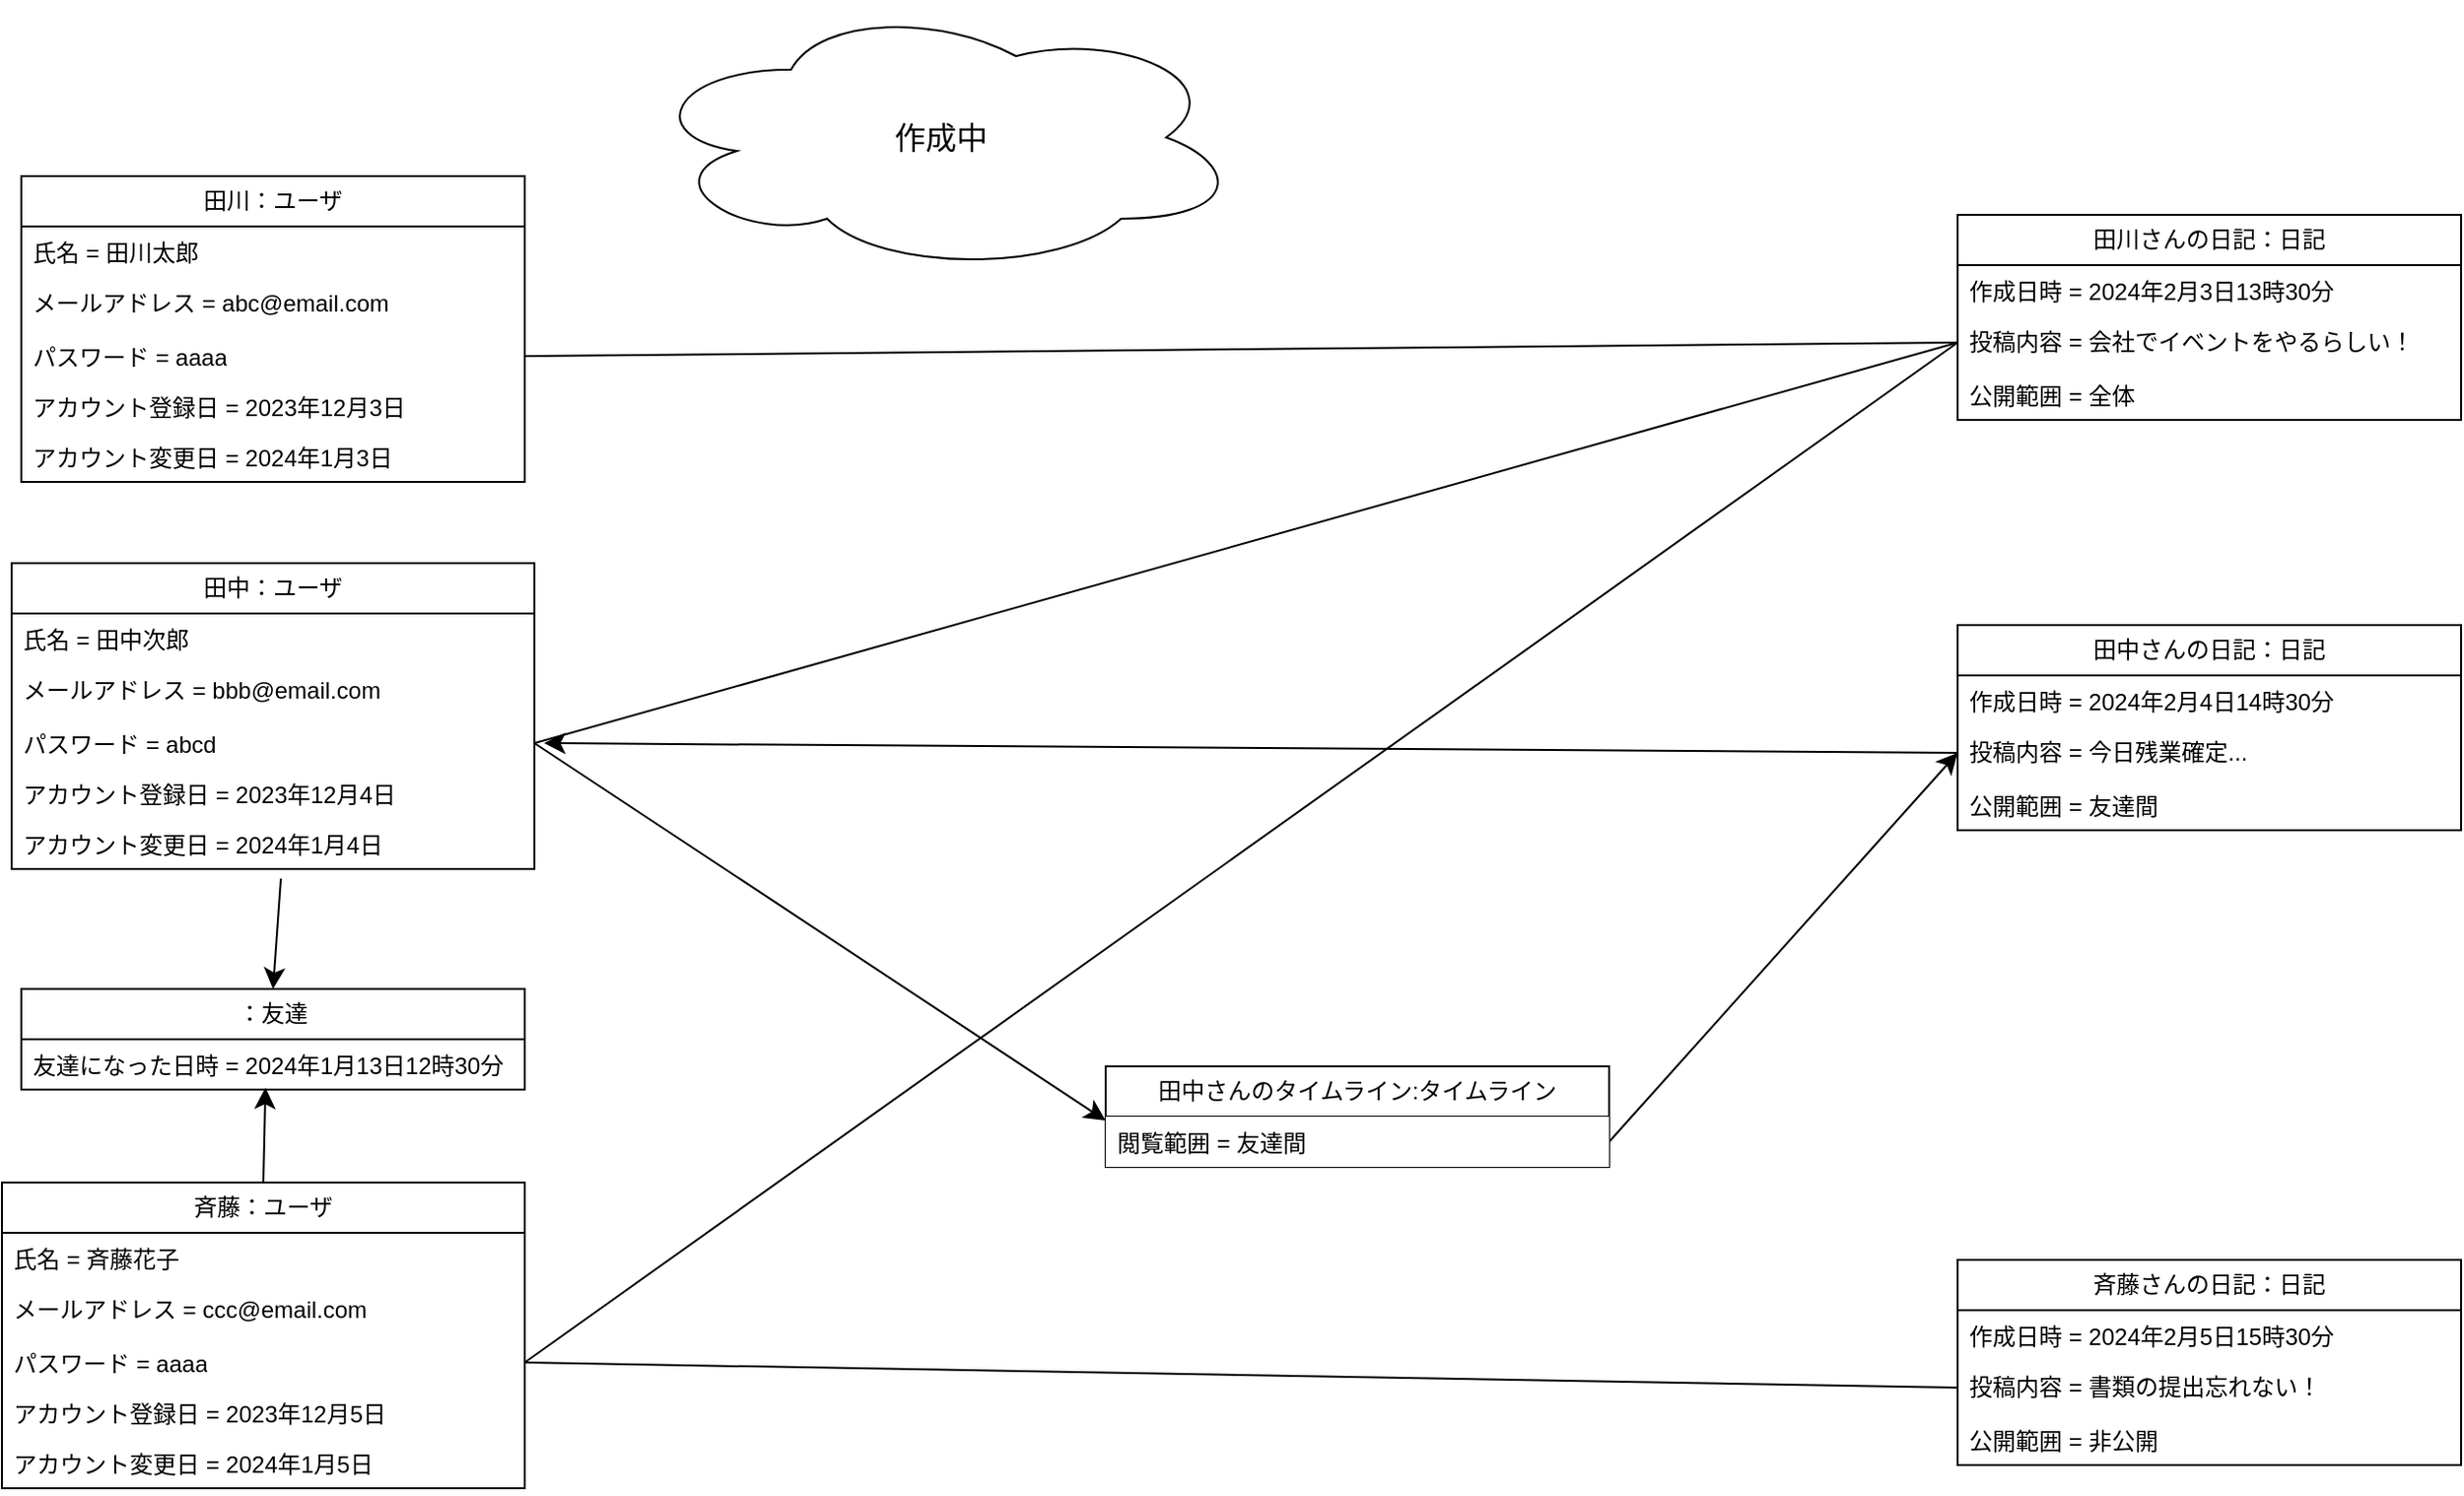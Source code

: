 <mxfile version="22.1.11" type="device">
  <diagram name="ページ1" id="riSVBeFmMrVej5-FhOZP">
    <mxGraphModel dx="1834" dy="1191" grid="1" gridSize="10" guides="1" tooltips="1" connect="1" arrows="1" fold="1" page="0" pageScale="1" pageWidth="827" pageHeight="1169" math="0" shadow="0">
      <root>
        <mxCell id="0" />
        <mxCell id="1" parent="0" />
        <mxCell id="CRwQtwmsNH5E5zE7e5ZG-1" value="田川：ユーザ" style="swimlane;fontStyle=0;childLayout=stackLayout;horizontal=1;startSize=26;fillColor=none;horizontalStack=0;resizeParent=1;resizeParentMax=0;resizeLast=0;collapsible=1;marginBottom=0;whiteSpace=wrap;html=1;" parent="1" vertex="1">
          <mxGeometry x="-100" y="-240" width="260" height="158" as="geometry" />
        </mxCell>
        <mxCell id="CRwQtwmsNH5E5zE7e5ZG-2" value="氏名 = 田川太郎" style="text;strokeColor=none;fillColor=none;align=left;verticalAlign=top;spacingLeft=4;spacingRight=4;overflow=hidden;rotatable=0;points=[[0,0.5],[1,0.5]];portConstraint=eastwest;whiteSpace=wrap;html=1;" parent="CRwQtwmsNH5E5zE7e5ZG-1" vertex="1">
          <mxGeometry y="26" width="260" height="26" as="geometry" />
        </mxCell>
        <mxCell id="CRwQtwmsNH5E5zE7e5ZG-3" value="メールアドレス = abc@email.com" style="text;strokeColor=none;fillColor=none;align=left;verticalAlign=top;spacingLeft=4;spacingRight=4;overflow=hidden;rotatable=0;points=[[0,0.5],[1,0.5]];portConstraint=eastwest;whiteSpace=wrap;html=1;" parent="CRwQtwmsNH5E5zE7e5ZG-1" vertex="1">
          <mxGeometry y="52" width="260" height="28" as="geometry" />
        </mxCell>
        <mxCell id="CRwQtwmsNH5E5zE7e5ZG-4" value="パスワード = aaaa" style="text;strokeColor=none;fillColor=none;align=left;verticalAlign=top;spacingLeft=4;spacingRight=4;overflow=hidden;rotatable=0;points=[[0,0.5],[1,0.5]];portConstraint=eastwest;whiteSpace=wrap;html=1;" parent="CRwQtwmsNH5E5zE7e5ZG-1" vertex="1">
          <mxGeometry y="80" width="260" height="26" as="geometry" />
        </mxCell>
        <mxCell id="CRwQtwmsNH5E5zE7e5ZG-5" value="アカウント登録日 = 2023年12月3日" style="text;strokeColor=none;fillColor=none;align=left;verticalAlign=top;spacingLeft=4;spacingRight=4;overflow=hidden;rotatable=0;points=[[0,0.5],[1,0.5]];portConstraint=eastwest;whiteSpace=wrap;html=1;" parent="CRwQtwmsNH5E5zE7e5ZG-1" vertex="1">
          <mxGeometry y="106" width="260" height="26" as="geometry" />
        </mxCell>
        <mxCell id="CRwQtwmsNH5E5zE7e5ZG-6" value="アカウント変更日 = 2024年1月3日" style="text;strokeColor=none;fillColor=none;align=left;verticalAlign=top;spacingLeft=4;spacingRight=4;overflow=hidden;rotatable=0;points=[[0,0.5],[1,0.5]];portConstraint=eastwest;whiteSpace=wrap;html=1;" parent="CRwQtwmsNH5E5zE7e5ZG-1" vertex="1">
          <mxGeometry y="132" width="260" height="26" as="geometry" />
        </mxCell>
        <mxCell id="CRwQtwmsNH5E5zE7e5ZG-7" value="田中：ユーザ" style="swimlane;fontStyle=0;childLayout=stackLayout;horizontal=1;startSize=26;fillColor=none;horizontalStack=0;resizeParent=1;resizeParentMax=0;resizeLast=0;collapsible=1;marginBottom=0;whiteSpace=wrap;html=1;" parent="1" vertex="1">
          <mxGeometry x="-105" y="-40" width="270" height="158" as="geometry" />
        </mxCell>
        <mxCell id="CRwQtwmsNH5E5zE7e5ZG-8" value="氏名 = 田中次郎" style="text;strokeColor=none;fillColor=none;align=left;verticalAlign=top;spacingLeft=4;spacingRight=4;overflow=hidden;rotatable=0;points=[[0,0.5],[1,0.5]];portConstraint=eastwest;whiteSpace=wrap;html=1;" parent="CRwQtwmsNH5E5zE7e5ZG-7" vertex="1">
          <mxGeometry y="26" width="270" height="26" as="geometry" />
        </mxCell>
        <mxCell id="CRwQtwmsNH5E5zE7e5ZG-9" value="メールアドレス = bbb@email.com" style="text;strokeColor=none;fillColor=none;align=left;verticalAlign=top;spacingLeft=4;spacingRight=4;overflow=hidden;rotatable=0;points=[[0,0.5],[1,0.5]];portConstraint=eastwest;whiteSpace=wrap;html=1;" parent="CRwQtwmsNH5E5zE7e5ZG-7" vertex="1">
          <mxGeometry y="52" width="270" height="28" as="geometry" />
        </mxCell>
        <mxCell id="CRwQtwmsNH5E5zE7e5ZG-10" value="パスワード = abcd" style="text;strokeColor=none;fillColor=none;align=left;verticalAlign=top;spacingLeft=4;spacingRight=4;overflow=hidden;rotatable=0;points=[[0,0.5],[1,0.5]];portConstraint=eastwest;whiteSpace=wrap;html=1;" parent="CRwQtwmsNH5E5zE7e5ZG-7" vertex="1">
          <mxGeometry y="80" width="270" height="26" as="geometry" />
        </mxCell>
        <mxCell id="CRwQtwmsNH5E5zE7e5ZG-11" value="アカウント登録日 = 2023年12月4日" style="text;strokeColor=none;fillColor=none;align=left;verticalAlign=top;spacingLeft=4;spacingRight=4;overflow=hidden;rotatable=0;points=[[0,0.5],[1,0.5]];portConstraint=eastwest;whiteSpace=wrap;html=1;" parent="CRwQtwmsNH5E5zE7e5ZG-7" vertex="1">
          <mxGeometry y="106" width="270" height="26" as="geometry" />
        </mxCell>
        <mxCell id="CRwQtwmsNH5E5zE7e5ZG-12" value="アカウント変更日 = 2024年1月4日" style="text;strokeColor=none;fillColor=none;align=left;verticalAlign=top;spacingLeft=4;spacingRight=4;overflow=hidden;rotatable=0;points=[[0,0.5],[1,0.5]];portConstraint=eastwest;whiteSpace=wrap;html=1;" parent="CRwQtwmsNH5E5zE7e5ZG-7" vertex="1">
          <mxGeometry y="132" width="270" height="26" as="geometry" />
        </mxCell>
        <mxCell id="CRwQtwmsNH5E5zE7e5ZG-13" value="斉藤：ユーザ" style="swimlane;fontStyle=0;childLayout=stackLayout;horizontal=1;startSize=26;fillColor=none;horizontalStack=0;resizeParent=1;resizeParentMax=0;resizeLast=0;collapsible=1;marginBottom=0;whiteSpace=wrap;html=1;" parent="1" vertex="1">
          <mxGeometry x="-110" y="280" width="270" height="158" as="geometry" />
        </mxCell>
        <mxCell id="CRwQtwmsNH5E5zE7e5ZG-14" value="氏名 = 斉藤花子" style="text;strokeColor=none;fillColor=none;align=left;verticalAlign=top;spacingLeft=4;spacingRight=4;overflow=hidden;rotatable=0;points=[[0,0.5],[1,0.5]];portConstraint=eastwest;whiteSpace=wrap;html=1;" parent="CRwQtwmsNH5E5zE7e5ZG-13" vertex="1">
          <mxGeometry y="26" width="270" height="26" as="geometry" />
        </mxCell>
        <mxCell id="CRwQtwmsNH5E5zE7e5ZG-15" value="メールアドレス = ccc@email.com" style="text;strokeColor=none;fillColor=none;align=left;verticalAlign=top;spacingLeft=4;spacingRight=4;overflow=hidden;rotatable=0;points=[[0,0.5],[1,0.5]];portConstraint=eastwest;whiteSpace=wrap;html=1;" parent="CRwQtwmsNH5E5zE7e5ZG-13" vertex="1">
          <mxGeometry y="52" width="270" height="28" as="geometry" />
        </mxCell>
        <mxCell id="CRwQtwmsNH5E5zE7e5ZG-16" value="パスワード = aaaa" style="text;strokeColor=none;fillColor=none;align=left;verticalAlign=top;spacingLeft=4;spacingRight=4;overflow=hidden;rotatable=0;points=[[0,0.5],[1,0.5]];portConstraint=eastwest;whiteSpace=wrap;html=1;" parent="CRwQtwmsNH5E5zE7e5ZG-13" vertex="1">
          <mxGeometry y="80" width="270" height="26" as="geometry" />
        </mxCell>
        <mxCell id="CRwQtwmsNH5E5zE7e5ZG-17" value="アカウント登録日 = 2023年12月5日" style="text;strokeColor=none;fillColor=none;align=left;verticalAlign=top;spacingLeft=4;spacingRight=4;overflow=hidden;rotatable=0;points=[[0,0.5],[1,0.5]];portConstraint=eastwest;whiteSpace=wrap;html=1;" parent="CRwQtwmsNH5E5zE7e5ZG-13" vertex="1">
          <mxGeometry y="106" width="270" height="26" as="geometry" />
        </mxCell>
        <mxCell id="CRwQtwmsNH5E5zE7e5ZG-18" value="アカウント変更日 = 2024年1月5日" style="text;strokeColor=none;fillColor=none;align=left;verticalAlign=top;spacingLeft=4;spacingRight=4;overflow=hidden;rotatable=0;points=[[0,0.5],[1,0.5]];portConstraint=eastwest;whiteSpace=wrap;html=1;" parent="CRwQtwmsNH5E5zE7e5ZG-13" vertex="1">
          <mxGeometry y="132" width="270" height="26" as="geometry" />
        </mxCell>
        <mxCell id="Rn3ytvov92WmOWu4cLF2-1" value="田川さんの日記：日記" style="swimlane;fontStyle=0;childLayout=stackLayout;horizontal=1;startSize=26;fillColor=none;horizontalStack=0;resizeParent=1;resizeParentMax=0;resizeLast=0;collapsible=1;marginBottom=0;whiteSpace=wrap;html=1;" parent="1" vertex="1">
          <mxGeometry x="900" y="-220" width="260" height="106" as="geometry" />
        </mxCell>
        <mxCell id="Rn3ytvov92WmOWu4cLF2-2" value="作成日時 =&amp;nbsp;2024年2月3日13時30分" style="text;strokeColor=none;fillColor=none;align=left;verticalAlign=top;spacingLeft=4;spacingRight=4;overflow=hidden;rotatable=0;points=[[0,0.5],[1,0.5]];portConstraint=eastwest;whiteSpace=wrap;html=1;" parent="Rn3ytvov92WmOWu4cLF2-1" vertex="1">
          <mxGeometry y="26" width="260" height="26" as="geometry" />
        </mxCell>
        <mxCell id="Rn3ytvov92WmOWu4cLF2-3" value="投稿内容 =&amp;nbsp;会社でイベントをやるらしい！" style="text;strokeColor=none;fillColor=none;align=left;verticalAlign=top;spacingLeft=4;spacingRight=4;overflow=hidden;rotatable=0;points=[[0,0.5],[1,0.5]];portConstraint=eastwest;whiteSpace=wrap;html=1;" parent="Rn3ytvov92WmOWu4cLF2-1" vertex="1">
          <mxGeometry y="52" width="260" height="28" as="geometry" />
        </mxCell>
        <mxCell id="Rn3ytvov92WmOWu4cLF2-4" value="公開範囲 = 全体" style="text;strokeColor=none;fillColor=none;align=left;verticalAlign=top;spacingLeft=4;spacingRight=4;overflow=hidden;rotatable=0;points=[[0,0.5],[1,0.5]];portConstraint=eastwest;whiteSpace=wrap;html=1;" parent="Rn3ytvov92WmOWu4cLF2-1" vertex="1">
          <mxGeometry y="80" width="260" height="26" as="geometry" />
        </mxCell>
        <mxCell id="Rn3ytvov92WmOWu4cLF2-7" value="田中さんの日記：日記" style="swimlane;fontStyle=0;childLayout=stackLayout;horizontal=1;startSize=26;fillColor=none;horizontalStack=0;resizeParent=1;resizeParentMax=0;resizeLast=0;collapsible=1;marginBottom=0;whiteSpace=wrap;html=1;" parent="1" vertex="1">
          <mxGeometry x="900" y="-8" width="260" height="106" as="geometry" />
        </mxCell>
        <mxCell id="Rn3ytvov92WmOWu4cLF2-8" value="作成日時 =&amp;nbsp;2024年2月4日14時30分" style="text;strokeColor=none;fillColor=none;align=left;verticalAlign=top;spacingLeft=4;spacingRight=4;overflow=hidden;rotatable=0;points=[[0,0.5],[1,0.5]];portConstraint=eastwest;whiteSpace=wrap;html=1;" parent="Rn3ytvov92WmOWu4cLF2-7" vertex="1">
          <mxGeometry y="26" width="260" height="26" as="geometry" />
        </mxCell>
        <mxCell id="Rn3ytvov92WmOWu4cLF2-9" value="投稿内容 =&amp;nbsp;今日残業確定..." style="text;strokeColor=none;fillColor=none;align=left;verticalAlign=top;spacingLeft=4;spacingRight=4;overflow=hidden;rotatable=0;points=[[0,0.5],[1,0.5]];portConstraint=eastwest;whiteSpace=wrap;html=1;" parent="Rn3ytvov92WmOWu4cLF2-7" vertex="1">
          <mxGeometry y="52" width="260" height="28" as="geometry" />
        </mxCell>
        <mxCell id="Rn3ytvov92WmOWu4cLF2-10" value="公開範囲 = 友達間" style="text;strokeColor=none;fillColor=none;align=left;verticalAlign=top;spacingLeft=4;spacingRight=4;overflow=hidden;rotatable=0;points=[[0,0.5],[1,0.5]];portConstraint=eastwest;whiteSpace=wrap;html=1;" parent="Rn3ytvov92WmOWu4cLF2-7" vertex="1">
          <mxGeometry y="80" width="260" height="26" as="geometry" />
        </mxCell>
        <mxCell id="Rn3ytvov92WmOWu4cLF2-11" value="斉藤さんの日記：日記" style="swimlane;fontStyle=0;childLayout=stackLayout;horizontal=1;startSize=26;fillColor=none;horizontalStack=0;resizeParent=1;resizeParentMax=0;resizeLast=0;collapsible=1;marginBottom=0;whiteSpace=wrap;html=1;" parent="1" vertex="1">
          <mxGeometry x="900" y="320" width="260" height="106" as="geometry" />
        </mxCell>
        <mxCell id="Rn3ytvov92WmOWu4cLF2-12" value="作成日時 =&amp;nbsp;2024年2月5日15時30分" style="text;strokeColor=none;fillColor=none;align=left;verticalAlign=top;spacingLeft=4;spacingRight=4;overflow=hidden;rotatable=0;points=[[0,0.5],[1,0.5]];portConstraint=eastwest;whiteSpace=wrap;html=1;" parent="Rn3ytvov92WmOWu4cLF2-11" vertex="1">
          <mxGeometry y="26" width="260" height="26" as="geometry" />
        </mxCell>
        <mxCell id="Rn3ytvov92WmOWu4cLF2-13" value="投稿内容 =&amp;nbsp;書類の提出忘れない！" style="text;strokeColor=none;fillColor=none;align=left;verticalAlign=top;spacingLeft=4;spacingRight=4;overflow=hidden;rotatable=0;points=[[0,0.5],[1,0.5]];portConstraint=eastwest;whiteSpace=wrap;html=1;" parent="Rn3ytvov92WmOWu4cLF2-11" vertex="1">
          <mxGeometry y="52" width="260" height="28" as="geometry" />
        </mxCell>
        <mxCell id="Rn3ytvov92WmOWu4cLF2-14" value="公開範囲 = 非公開" style="text;strokeColor=none;fillColor=none;align=left;verticalAlign=top;spacingLeft=4;spacingRight=4;overflow=hidden;rotatable=0;points=[[0,0.5],[1,0.5]];portConstraint=eastwest;whiteSpace=wrap;html=1;" parent="Rn3ytvov92WmOWu4cLF2-11" vertex="1">
          <mxGeometry y="80" width="260" height="26" as="geometry" />
        </mxCell>
        <mxCell id="Rn3ytvov92WmOWu4cLF2-16" style="edgeStyle=none;curved=1;rounded=0;orthogonalLoop=1;jettySize=auto;html=1;exitX=0;exitY=0.5;exitDx=0;exitDy=0;entryX=1;entryY=0.5;entryDx=0;entryDy=0;fontSize=12;endArrow=none;endFill=0;" parent="1" source="Rn3ytvov92WmOWu4cLF2-13" target="CRwQtwmsNH5E5zE7e5ZG-16" edge="1">
          <mxGeometry relative="1" as="geometry" />
        </mxCell>
        <mxCell id="Rn3ytvov92WmOWu4cLF2-17" style="edgeStyle=none;curved=1;rounded=0;orthogonalLoop=1;jettySize=auto;html=1;exitX=0;exitY=0.5;exitDx=0;exitDy=0;entryX=1;entryY=0.5;entryDx=0;entryDy=0;fontSize=12;startSize=8;endSize=8;endArrow=none;endFill=0;" parent="1" source="Rn3ytvov92WmOWu4cLF2-3" target="CRwQtwmsNH5E5zE7e5ZG-4" edge="1">
          <mxGeometry relative="1" as="geometry" />
        </mxCell>
        <mxCell id="Rn3ytvov92WmOWu4cLF2-18" style="edgeStyle=none;curved=1;rounded=0;orthogonalLoop=1;jettySize=auto;html=1;exitX=0;exitY=0.5;exitDx=0;exitDy=0;entryX=1;entryY=0.5;entryDx=0;entryDy=0;fontSize=12;startSize=8;endSize=8;endArrow=none;endFill=0;" parent="1" source="Rn3ytvov92WmOWu4cLF2-3" target="CRwQtwmsNH5E5zE7e5ZG-10" edge="1">
          <mxGeometry relative="1" as="geometry" />
        </mxCell>
        <mxCell id="Rn3ytvov92WmOWu4cLF2-19" style="edgeStyle=none;curved=1;rounded=0;orthogonalLoop=1;jettySize=auto;html=1;exitX=0;exitY=0.5;exitDx=0;exitDy=0;entryX=1;entryY=0.5;entryDx=0;entryDy=0;fontSize=12;startSize=8;endSize=8;endArrow=none;endFill=0;" parent="1" source="Rn3ytvov92WmOWu4cLF2-3" target="CRwQtwmsNH5E5zE7e5ZG-16" edge="1">
          <mxGeometry relative="1" as="geometry" />
        </mxCell>
        <mxCell id="TEo299oXFAsHkC7EGeOP-2" value="作成中" style="ellipse;shape=cloud;whiteSpace=wrap;html=1;fontSize=16;" parent="1" vertex="1">
          <mxGeometry x="220" y="-330" width="310" height="140" as="geometry" />
        </mxCell>
        <mxCell id="y0Ddukv0afh_rcQTjdJD-23" value="：友達" style="swimlane;fontStyle=0;childLayout=stackLayout;horizontal=1;startSize=26;fillColor=none;horizontalStack=0;resizeParent=1;resizeParentMax=0;resizeLast=0;collapsible=1;marginBottom=0;whiteSpace=wrap;html=1;" vertex="1" parent="1">
          <mxGeometry x="-100" y="180" width="260" height="52" as="geometry" />
        </mxCell>
        <mxCell id="y0Ddukv0afh_rcQTjdJD-26" value="友達になった日時 =&amp;nbsp;2024年1月13日12時30分" style="text;strokeColor=none;fillColor=none;align=left;verticalAlign=top;spacingLeft=4;spacingRight=4;overflow=hidden;rotatable=0;points=[[0,0.5],[1,0.5]];portConstraint=eastwest;whiteSpace=wrap;html=1;" vertex="1" parent="y0Ddukv0afh_rcQTjdJD-23">
          <mxGeometry y="26" width="260" height="26" as="geometry" />
        </mxCell>
        <mxCell id="y0Ddukv0afh_rcQTjdJD-31" style="edgeStyle=none;curved=1;rounded=0;orthogonalLoop=1;jettySize=auto;html=1;exitX=0.515;exitY=1.192;exitDx=0;exitDy=0;entryX=0.5;entryY=0;entryDx=0;entryDy=0;fontSize=12;startSize=8;endSize=8;exitPerimeter=0;" edge="1" parent="1" source="CRwQtwmsNH5E5zE7e5ZG-12" target="y0Ddukv0afh_rcQTjdJD-23">
          <mxGeometry relative="1" as="geometry">
            <mxPoint x="490" y="139" as="targetPoint" />
          </mxGeometry>
        </mxCell>
        <mxCell id="y0Ddukv0afh_rcQTjdJD-32" style="edgeStyle=none;curved=1;rounded=0;orthogonalLoop=1;jettySize=auto;html=1;exitX=0.5;exitY=0;exitDx=0;exitDy=0;entryX=0.485;entryY=0.962;entryDx=0;entryDy=0;fontSize=12;startSize=8;endSize=8;entryPerimeter=0;" edge="1" parent="1" source="CRwQtwmsNH5E5zE7e5ZG-13" target="y0Ddukv0afh_rcQTjdJD-26">
          <mxGeometry relative="1" as="geometry">
            <mxPoint x="490" y="139" as="targetPoint" />
          </mxGeometry>
        </mxCell>
        <mxCell id="y0Ddukv0afh_rcQTjdJD-33" style="edgeStyle=none;curved=1;rounded=0;orthogonalLoop=1;jettySize=auto;html=1;exitX=0;exitY=0.5;exitDx=0;exitDy=0;fontSize=12;startSize=8;endSize=8;" edge="1" parent="1" source="Rn3ytvov92WmOWu4cLF2-9">
          <mxGeometry relative="1" as="geometry">
            <mxPoint x="170" y="53" as="targetPoint" />
          </mxGeometry>
        </mxCell>
        <mxCell id="y0Ddukv0afh_rcQTjdJD-41" style="edgeStyle=none;curved=1;rounded=0;orthogonalLoop=1;jettySize=auto;html=1;exitX=1;exitY=0.5;exitDx=0;exitDy=0;entryX=0;entryY=0.077;entryDx=0;entryDy=0;entryPerimeter=0;fontSize=12;startSize=8;endSize=8;" edge="1" parent="1" source="CRwQtwmsNH5E5zE7e5ZG-10" target="y0Ddukv0afh_rcQTjdJD-11">
          <mxGeometry relative="1" as="geometry" />
        </mxCell>
        <mxCell id="y0Ddukv0afh_rcQTjdJD-43" style="edgeStyle=none;curved=1;rounded=0;orthogonalLoop=1;jettySize=auto;html=1;exitX=1;exitY=0.75;exitDx=0;exitDy=0;entryX=0;entryY=0.5;entryDx=0;entryDy=0;fontSize=12;startSize=8;endSize=8;" edge="1" parent="1" source="y0Ddukv0afh_rcQTjdJD-10" target="Rn3ytvov92WmOWu4cLF2-9">
          <mxGeometry relative="1" as="geometry" />
        </mxCell>
        <mxCell id="y0Ddukv0afh_rcQTjdJD-10" value="田中さんのタイムライン:タイムライン" style="swimlane;fontStyle=0;childLayout=stackLayout;horizontal=1;startSize=26;fillColor=default;horizontalStack=0;resizeParent=1;resizeParentMax=0;resizeLast=0;collapsible=1;marginBottom=0;whiteSpace=wrap;html=1;" vertex="1" parent="1">
          <mxGeometry x="460" y="220" width="260" height="52" as="geometry" />
        </mxCell>
        <mxCell id="y0Ddukv0afh_rcQTjdJD-11" value="閲覧範囲 = 友達間" style="text;strokeColor=none;fillColor=default;align=left;verticalAlign=top;spacingLeft=4;spacingRight=4;overflow=hidden;rotatable=0;points=[[0,0.5],[1,0.5]];portConstraint=eastwest;whiteSpace=wrap;html=1;" vertex="1" parent="y0Ddukv0afh_rcQTjdJD-10">
          <mxGeometry y="26" width="260" height="26" as="geometry" />
        </mxCell>
      </root>
    </mxGraphModel>
  </diagram>
</mxfile>
